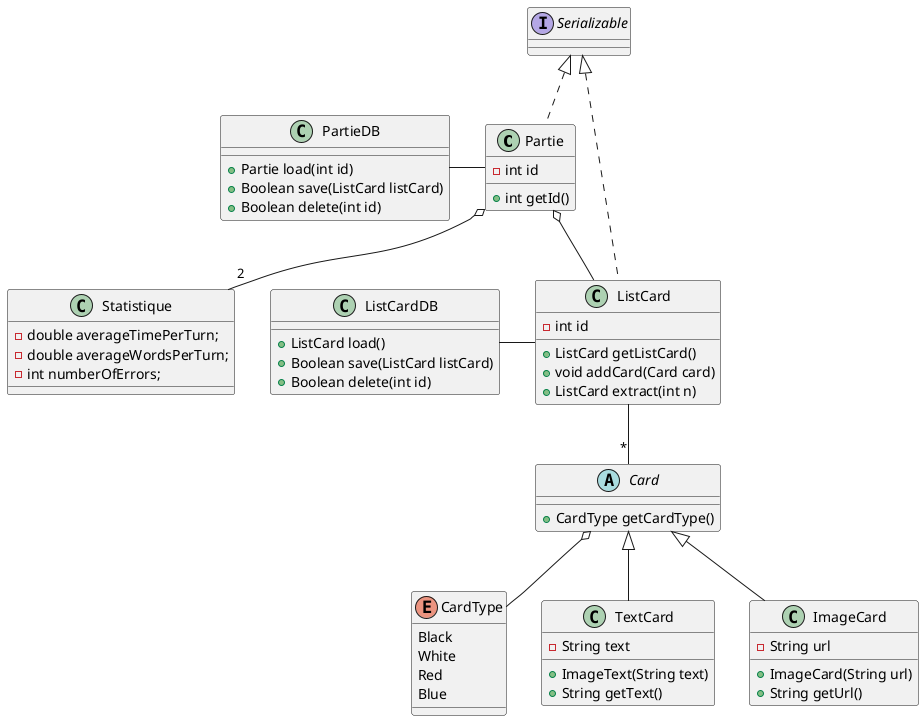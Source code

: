 @startuml classes

class Partie implements Serializable {  
    - int id

    + int getId()
}

class PartieDB {
    + Partie load(int id)
    + Boolean save(ListCard listCard)
    + Boolean delete(int id)
}

PartieDB - Partie

abstract class Card {

    + CardType getCardType()
}

Card o-- CardType

enum CardType { 
    Black 
    White 
    Red 
    Blue
}

class ListCard implements Serializable {
    - int id

    + ListCard getListCard()
    + void addCard(Card card)
    + ListCard extract(int n)
}

ListCard -- "*" Card
Partie o-- ListCard

class TextCard extends Card {
    - String text

    + ImageText(String text)
    + String getText()
}

class ImageCard extends Card {
    - String url

    + ImageCard(String url)
    + String getUrl()
}

class ListCardDB {

    + ListCard load()
    + Boolean save(ListCard listCard)
    + Boolean delete(int id)
}

ListCardDB - ListCard

class Statistique {
    - double averageTimePerTurn;
    - double averageWordsPerTurn;
    - int numberOfErrors;

}

Partie o-- "2" Statistique

@enduml